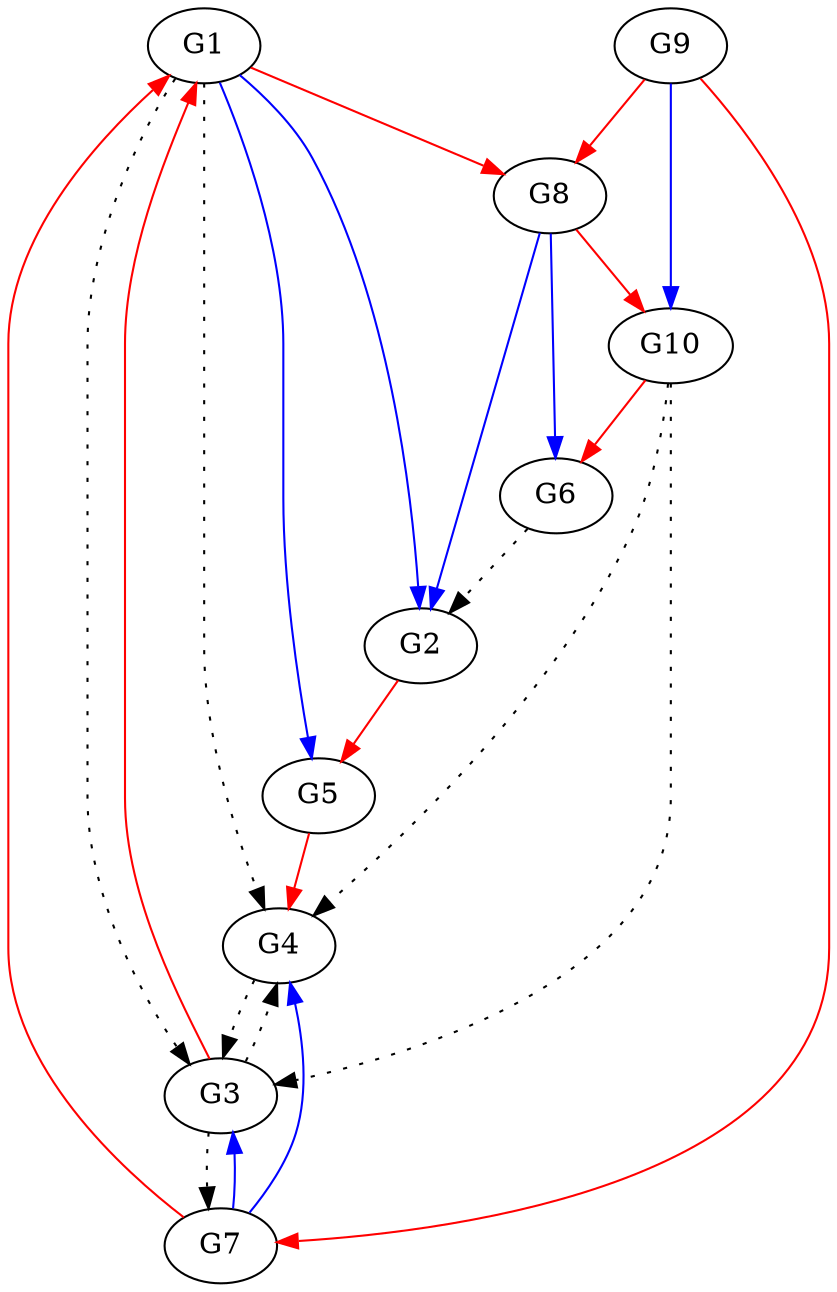 // Grafos-DREAM4
digraph {
	G1 [label=G1]
	G2 [label=G2]
	G3 [label=G3]
	G4 [label=G4]
	G5 [label=G5]
	G6 [label=G6]
	G7 [label=G7]
	G8 [label=G8]
	G9 [label=G9]
	G10 [label=G10]
	G1 -> G2 [color=blue]
	G1 -> G3 [style=dotted]
	G1 -> G4 [style=dotted]
	G1 -> G5 [color=blue]
	G3 -> G4 [style=dotted]
	G3 -> G7 [style=dotted]
	G4 -> G3 [style=dotted]
	G6 -> G2 [style=dotted]
	G7 -> G3 [color=blue]
	G7 -> G4 [color=blue]
	G8 -> G2 [color=blue]
	G8 -> G6 [color=blue]
	G9 -> G10 [color=blue]
	G10 -> G3 [style=dotted]
	G10 -> G4 [style=dotted]
	G1 -> G8 [color=red]
	G2 -> G5 [color=red]
	G3 -> G1 [color=red]
	G5 -> G4 [color=red]
	G7 -> G1 [color=red]
	G8 -> G10 [color=red]
	G9 -> G7 [color=red]
	G9 -> G8 [color=red]
	G10 -> G6 [color=red]
}
